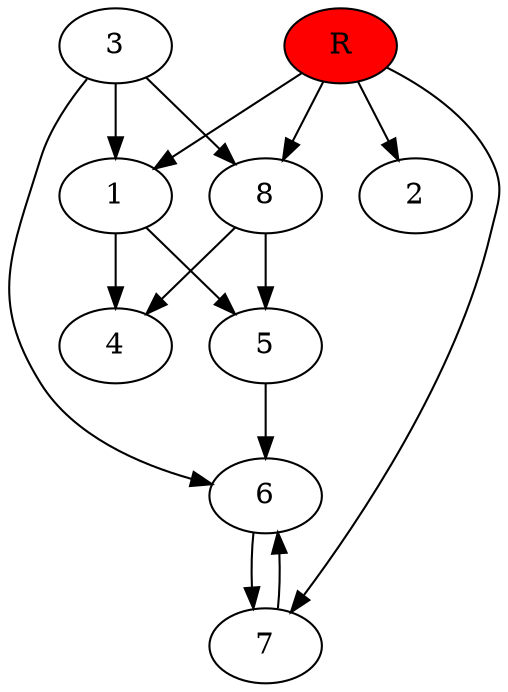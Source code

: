 digraph prb24711 {
	1
	2
	3
	4
	5
	6
	7
	8
	R [fillcolor="#ff0000" style=filled]
	1 -> 4
	1 -> 5
	3 -> 1
	3 -> 6
	3 -> 8
	5 -> 6
	6 -> 7
	7 -> 6
	8 -> 4
	8 -> 5
	R -> 1
	R -> 2
	R -> 7
	R -> 8
}
